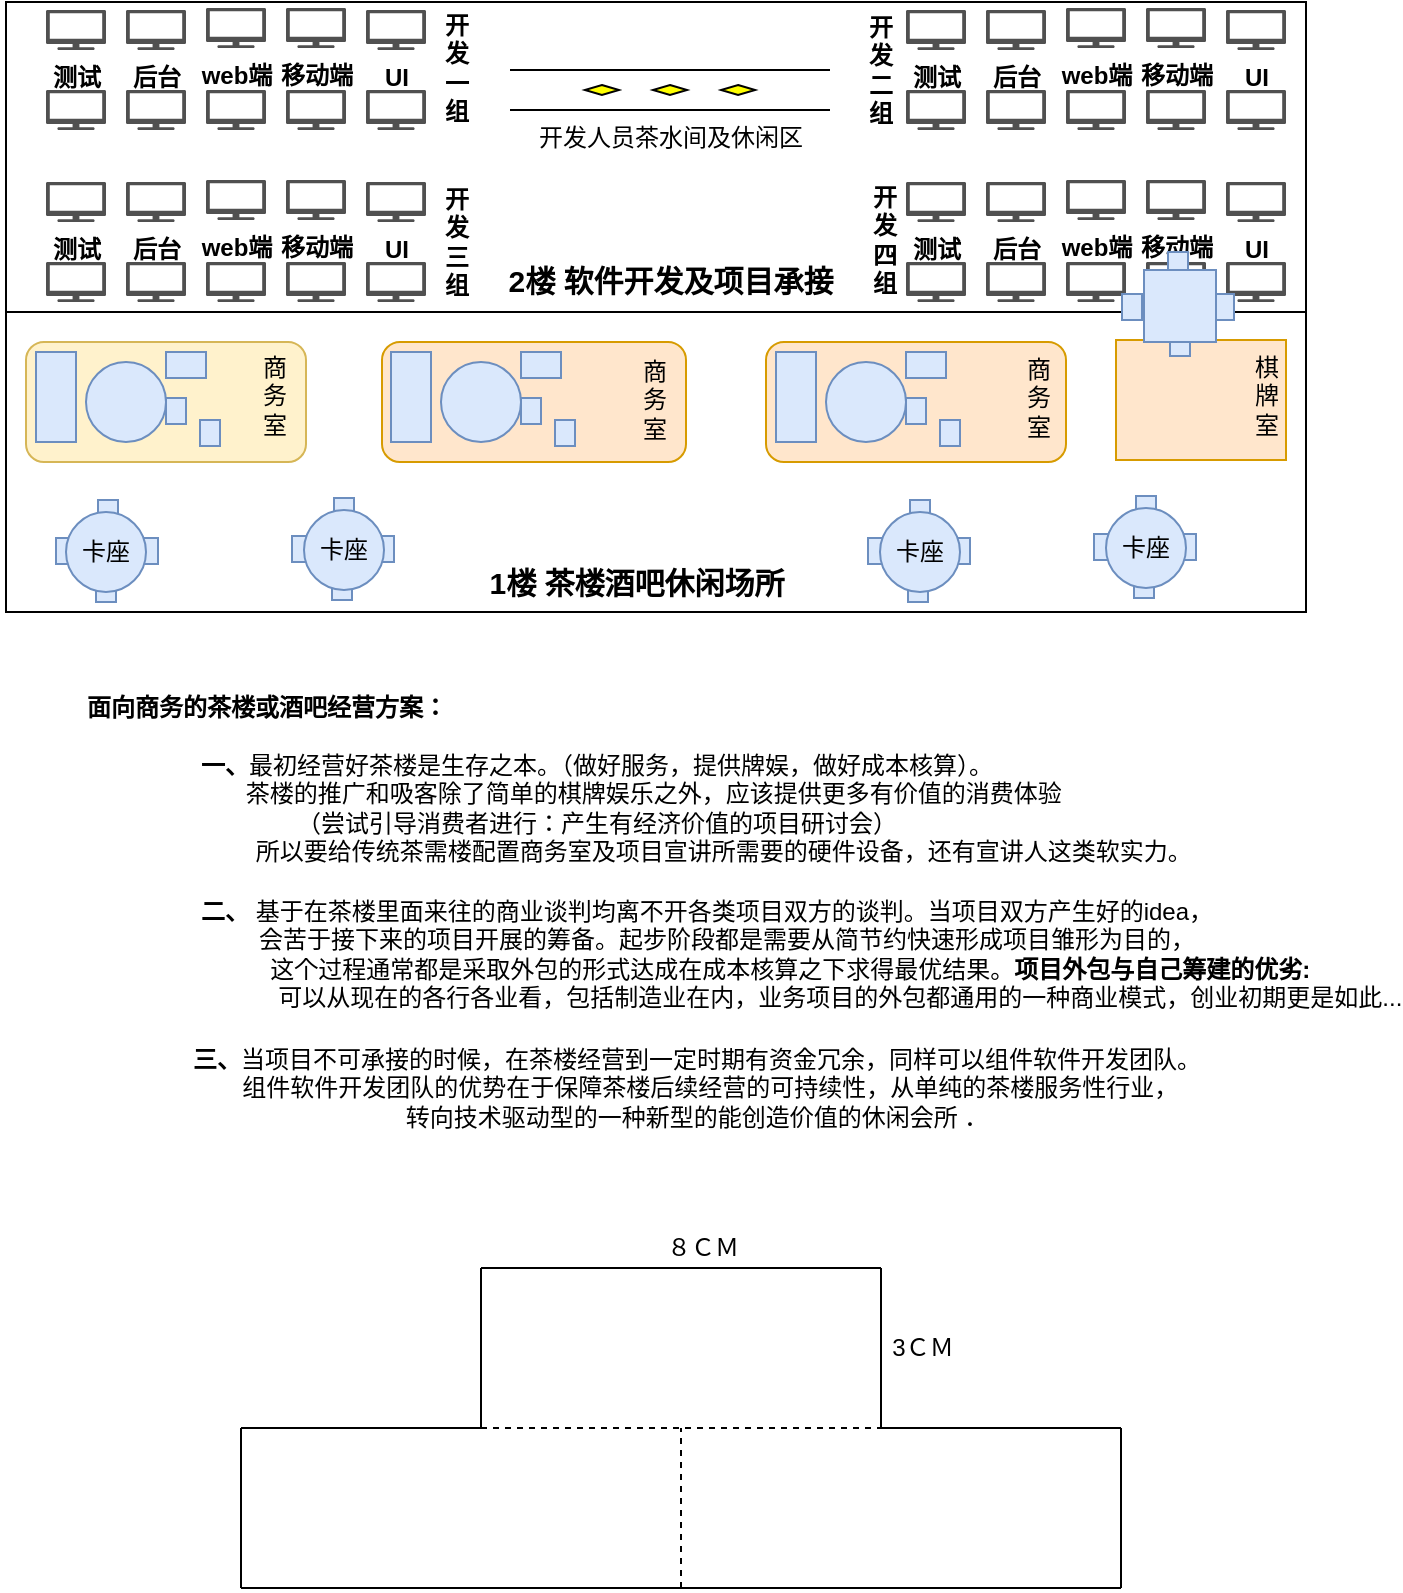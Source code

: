 <mxfile version="12.3.8" type="github" pages="1">
  <diagram id="BdT-KMvt7vkJmKzZMGRt" name="Page-1">
    <mxGraphModel dx="782" dy="501" grid="1" gridSize="10" guides="1" tooltips="1" connect="1" arrows="1" fold="1" page="1" pageScale="1" pageWidth="827" pageHeight="1169" math="0" shadow="0">
      <root>
        <mxCell id="0"/>
        <mxCell id="1" parent="0"/>
        <mxCell id="h4Tk04VMiY0GWhx75XCe-164" value="&lt;b&gt;一、&lt;/b&gt;最初经营好茶楼是生存之本。（做好服务，提供牌娱，做好成本核算）。&lt;br&gt;&amp;nbsp; &amp;nbsp; &amp;nbsp; &amp;nbsp; &amp;nbsp; &amp;nbsp; &amp;nbsp; &amp;nbsp; &amp;nbsp;茶楼的推广和吸客除了简单的棋牌娱乐之外，应该提供更多有价值的消费体验&lt;br&gt;（尝试引导消费者进行：产生有经济价值的项目研讨会）&lt;br&gt;&amp;nbsp; &amp;nbsp; &amp;nbsp; &amp;nbsp; &amp;nbsp; &amp;nbsp; &amp;nbsp; &amp;nbsp; &amp;nbsp; &amp;nbsp; &amp;nbsp; &amp;nbsp; &amp;nbsp; &amp;nbsp; &amp;nbsp; &amp;nbsp; &amp;nbsp; &amp;nbsp; &amp;nbsp; 所以要给传统茶需楼配置商务室及项目宣讲所需要的硬件设备，还有宣讲人这类软实力。" style="text;html=1;align=center;verticalAlign=middle;resizable=0;points=[];;autosize=1;" parent="1" vertex="1">
          <mxGeometry x="50" y="450" width="590" height="60" as="geometry"/>
        </mxCell>
        <mxCell id="h4Tk04VMiY0GWhx75XCe-165" value="&lt;b&gt;面向商务的茶楼或酒吧经营方案：&lt;/b&gt;" style="text;html=1;align=center;verticalAlign=middle;resizable=0;points=[];;autosize=1;" parent="1" vertex="1">
          <mxGeometry x="80" y="420" width="200" height="20" as="geometry"/>
        </mxCell>
        <mxCell id="h4Tk04VMiY0GWhx75XCe-166" value="&lt;b&gt;三、&lt;/b&gt;当项目不可承接的时候，在茶楼经营到一定时期有资金冗余，同样可以组件软件开发团队。&lt;br&gt;&amp;nbsp; &amp;nbsp; 组件软件开发团队的优势在于保障茶楼后续经营的可持续性，从单纯的茶楼服务性行业，&lt;br&gt;转向技术驱动型的一种新型的能创造价值的休闲会所 ．" style="text;html=1;align=center;verticalAlign=middle;resizable=0;points=[];;autosize=1;" parent="1" vertex="1">
          <mxGeometry x="135" y="595" width="520" height="50" as="geometry"/>
        </mxCell>
        <mxCell id="h4Tk04VMiY0GWhx75XCe-167" value="" style="group" parent="1" vertex="1" connectable="0">
          <mxGeometry x="50" y="77" width="675" height="305" as="geometry"/>
        </mxCell>
        <mxCell id="h4Tk04VMiY0GWhx75XCe-3" value="" style="rounded=0;whiteSpace=wrap;html=1;" parent="h4Tk04VMiY0GWhx75XCe-167" vertex="1">
          <mxGeometry width="650" height="160" as="geometry"/>
        </mxCell>
        <mxCell id="h4Tk04VMiY0GWhx75XCe-4" value="&lt;span style=&quot;color: rgba(0 , 0 , 0 , 0) ; font-family: monospace ; font-size: 0px&quot;&gt;%3CmxGraphModel%3E%3Croot%3E%3CmxCell%20id%3D%220%22%2F%3E%3CmxCell%20id%3D%221%22%20parent%3D%220%22%2F%3E%3CmxCell%20id%3D%222%22%20value%3D%22%22%20style%3D%22rounded%3D0%3BwhiteSpace%3Dwrap%3Bhtml%3D1%3B%22%20vertex%3D%221%22%20parent%3D%221%22%3E%3CmxGeometry%20x%3D%2275%22%20y%3D%22195%22%20width%3D%2220%22%20height%3D%2245%22%20as%3D%22geometry%22%2F%3E%3C%2FmxCell%3E%3C%2Froot%3E%3C%2FmxGraphModel%3E&lt;/span&gt;" style="rounded=0;whiteSpace=wrap;html=1;" parent="h4Tk04VMiY0GWhx75XCe-167" vertex="1">
          <mxGeometry y="155" width="650" height="150" as="geometry"/>
        </mxCell>
        <mxCell id="h4Tk04VMiY0GWhx75XCe-5" value="&lt;b&gt;1楼 茶楼酒吧休闲场所&lt;/b&gt;" style="text;html=1;align=center;verticalAlign=middle;resizable=0;points=[];;autosize=1;fontSize=15;" parent="h4Tk04VMiY0GWhx75XCe-167" vertex="1">
          <mxGeometry x="235" y="280" width="160" height="20" as="geometry"/>
        </mxCell>
        <mxCell id="h4Tk04VMiY0GWhx75XCe-6" value="&lt;font style=&quot;font-size: 15px&quot;&gt;&lt;b&gt;2楼 软件开发及项目承接&lt;/b&gt;&lt;/font&gt;" style="text;html=1;align=center;verticalAlign=middle;resizable=0;points=[];;autosize=1;" parent="h4Tk04VMiY0GWhx75XCe-167" vertex="1">
          <mxGeometry x="242" y="129" width="180" height="20" as="geometry"/>
        </mxCell>
        <mxCell id="h4Tk04VMiY0GWhx75XCe-17" value="&lt;b&gt;测试&lt;/b&gt;" style="pointerEvents=1;shadow=0;dashed=0;html=1;strokeColor=none;fillColor=#505050;labelPosition=center;verticalLabelPosition=bottom;verticalAlign=top;outlineConnect=0;align=center;shape=mxgraph.office.devices.tv;" parent="h4Tk04VMiY0GWhx75XCe-167" vertex="1">
          <mxGeometry x="20" y="90" width="30" height="20" as="geometry"/>
        </mxCell>
        <mxCell id="h4Tk04VMiY0GWhx75XCe-18" value="&lt;b&gt;后台&lt;/b&gt;" style="pointerEvents=1;shadow=0;dashed=0;html=1;strokeColor=none;fillColor=#505050;labelPosition=center;verticalLabelPosition=bottom;verticalAlign=top;outlineConnect=0;align=center;shape=mxgraph.office.devices.tv;" parent="h4Tk04VMiY0GWhx75XCe-167" vertex="1">
          <mxGeometry x="60" y="90" width="30" height="20" as="geometry"/>
        </mxCell>
        <mxCell id="h4Tk04VMiY0GWhx75XCe-19" value="&lt;b&gt;web端&lt;/b&gt;" style="pointerEvents=1;shadow=0;dashed=0;html=1;strokeColor=none;fillColor=#505050;labelPosition=center;verticalLabelPosition=bottom;verticalAlign=top;outlineConnect=0;align=center;shape=mxgraph.office.devices.tv;" parent="h4Tk04VMiY0GWhx75XCe-167" vertex="1">
          <mxGeometry x="100" y="89" width="30" height="20" as="geometry"/>
        </mxCell>
        <mxCell id="h4Tk04VMiY0GWhx75XCe-20" value="&lt;b&gt;移动端&lt;/b&gt;" style="pointerEvents=1;shadow=0;dashed=0;html=1;strokeColor=none;fillColor=#505050;labelPosition=center;verticalLabelPosition=bottom;verticalAlign=top;outlineConnect=0;align=center;shape=mxgraph.office.devices.tv;" parent="h4Tk04VMiY0GWhx75XCe-167" vertex="1">
          <mxGeometry x="140" y="89" width="30" height="20" as="geometry"/>
        </mxCell>
        <mxCell id="h4Tk04VMiY0GWhx75XCe-21" value="" style="pointerEvents=1;shadow=0;dashed=0;html=1;strokeColor=none;fillColor=#505050;labelPosition=center;verticalLabelPosition=bottom;verticalAlign=top;outlineConnect=0;align=center;shape=mxgraph.office.devices.tv;" parent="h4Tk04VMiY0GWhx75XCe-167" vertex="1">
          <mxGeometry x="60" y="130" width="30" height="20" as="geometry"/>
        </mxCell>
        <mxCell id="h4Tk04VMiY0GWhx75XCe-22" value="&lt;b&gt;UI&lt;/b&gt;" style="pointerEvents=1;shadow=0;dashed=0;html=1;strokeColor=none;fillColor=#505050;labelPosition=center;verticalLabelPosition=bottom;verticalAlign=top;outlineConnect=0;align=center;shape=mxgraph.office.devices.tv;" parent="h4Tk04VMiY0GWhx75XCe-167" vertex="1">
          <mxGeometry x="180" y="90" width="30" height="20" as="geometry"/>
        </mxCell>
        <mxCell id="h4Tk04VMiY0GWhx75XCe-23" value="" style="pointerEvents=1;shadow=0;dashed=0;html=1;strokeColor=none;fillColor=#505050;labelPosition=center;verticalLabelPosition=bottom;verticalAlign=top;outlineConnect=0;align=center;shape=mxgraph.office.devices.tv;" parent="h4Tk04VMiY0GWhx75XCe-167" vertex="1">
          <mxGeometry x="180" y="130" width="30" height="20" as="geometry"/>
        </mxCell>
        <mxCell id="h4Tk04VMiY0GWhx75XCe-24" value="" style="pointerEvents=1;shadow=0;dashed=0;html=1;strokeColor=none;fillColor=#505050;labelPosition=center;verticalLabelPosition=bottom;verticalAlign=top;outlineConnect=0;align=center;shape=mxgraph.office.devices.tv;" parent="h4Tk04VMiY0GWhx75XCe-167" vertex="1">
          <mxGeometry x="140" y="130" width="30" height="20" as="geometry"/>
        </mxCell>
        <mxCell id="h4Tk04VMiY0GWhx75XCe-25" value="" style="pointerEvents=1;shadow=0;dashed=0;html=1;strokeColor=none;fillColor=#505050;labelPosition=center;verticalLabelPosition=bottom;verticalAlign=top;outlineConnect=0;align=center;shape=mxgraph.office.devices.tv;" parent="h4Tk04VMiY0GWhx75XCe-167" vertex="1">
          <mxGeometry x="100" y="130" width="30" height="20" as="geometry"/>
        </mxCell>
        <mxCell id="h4Tk04VMiY0GWhx75XCe-26" value="" style="pointerEvents=1;shadow=0;dashed=0;html=1;strokeColor=none;fillColor=#505050;labelPosition=center;verticalLabelPosition=bottom;verticalAlign=top;outlineConnect=0;align=center;shape=mxgraph.office.devices.tv;" parent="h4Tk04VMiY0GWhx75XCe-167" vertex="1">
          <mxGeometry x="20" y="130" width="30" height="20" as="geometry"/>
        </mxCell>
        <mxCell id="h4Tk04VMiY0GWhx75XCe-47" value="开发人员茶水间及休闲区" style="verticalLabelPosition=bottom;verticalAlign=top;html=1;shape=mxgraph.flowchart.parallel_mode;pointerEvents=1" parent="h4Tk04VMiY0GWhx75XCe-167" vertex="1">
          <mxGeometry x="252" y="34" width="160" height="20" as="geometry"/>
        </mxCell>
        <mxCell id="h4Tk04VMiY0GWhx75XCe-49" value="" style="rounded=1;whiteSpace=wrap;html=1;fillColor=#fff2cc;strokeColor=#d6b656;" parent="h4Tk04VMiY0GWhx75XCe-167" vertex="1">
          <mxGeometry x="10" y="170" width="140" height="60" as="geometry"/>
        </mxCell>
        <mxCell id="h4Tk04VMiY0GWhx75XCe-50" value="" style="ellipse;whiteSpace=wrap;html=1;aspect=fixed;fillColor=#dae8fc;strokeColor=#6c8ebf;" parent="h4Tk04VMiY0GWhx75XCe-167" vertex="1">
          <mxGeometry x="40" y="180" width="40" height="40" as="geometry"/>
        </mxCell>
        <mxCell id="h4Tk04VMiY0GWhx75XCe-51" value="" style="rounded=0;whiteSpace=wrap;html=1;fillColor=#DAE8FC;strokeColor=#6c8ebf;" parent="h4Tk04VMiY0GWhx75XCe-167" vertex="1">
          <mxGeometry x="15" y="175" width="20" height="45" as="geometry"/>
        </mxCell>
        <mxCell id="h4Tk04VMiY0GWhx75XCe-62" value="" style="rounded=0;whiteSpace=wrap;html=1;fillColor=#DAE8FC;strokeColor=#6c8ebf;" parent="h4Tk04VMiY0GWhx75XCe-167" vertex="1">
          <mxGeometry x="80" y="175" width="20" height="13" as="geometry"/>
        </mxCell>
        <mxCell id="h4Tk04VMiY0GWhx75XCe-65" value="" style="rounded=0;whiteSpace=wrap;html=1;fillColor=#dae8fc;strokeColor=#6c8ebf;" parent="h4Tk04VMiY0GWhx75XCe-167" vertex="1">
          <mxGeometry x="80" y="198" width="10" height="13" as="geometry"/>
        </mxCell>
        <mxCell id="h4Tk04VMiY0GWhx75XCe-66" value="" style="rounded=0;whiteSpace=wrap;html=1;fillColor=#dae8fc;strokeColor=#6c8ebf;" parent="h4Tk04VMiY0GWhx75XCe-167" vertex="1">
          <mxGeometry x="97" y="209" width="10" height="13" as="geometry"/>
        </mxCell>
        <mxCell id="h4Tk04VMiY0GWhx75XCe-67" value="" style="rounded=1;whiteSpace=wrap;html=1;fillColor=#ffe6cc;strokeColor=#d79b00;" parent="h4Tk04VMiY0GWhx75XCe-167" vertex="1">
          <mxGeometry x="188" y="170" width="152" height="60" as="geometry"/>
        </mxCell>
        <mxCell id="h4Tk04VMiY0GWhx75XCe-68" value="" style="ellipse;whiteSpace=wrap;html=1;aspect=fixed;fillColor=#dae8fc;strokeColor=#6c8ebf;" parent="h4Tk04VMiY0GWhx75XCe-167" vertex="1">
          <mxGeometry x="217.5" y="180" width="40" height="40" as="geometry"/>
        </mxCell>
        <mxCell id="h4Tk04VMiY0GWhx75XCe-69" value="" style="rounded=0;whiteSpace=wrap;html=1;fillColor=#dae8fc;strokeColor=#6c8ebf;" parent="h4Tk04VMiY0GWhx75XCe-167" vertex="1">
          <mxGeometry x="192.5" y="175" width="20" height="45" as="geometry"/>
        </mxCell>
        <mxCell id="h4Tk04VMiY0GWhx75XCe-70" value="" style="rounded=0;whiteSpace=wrap;html=1;fillColor=#dae8fc;strokeColor=#6c8ebf;" parent="h4Tk04VMiY0GWhx75XCe-167" vertex="1">
          <mxGeometry x="257.5" y="175" width="20" height="13" as="geometry"/>
        </mxCell>
        <mxCell id="h4Tk04VMiY0GWhx75XCe-71" value="" style="rounded=0;whiteSpace=wrap;html=1;fillColor=#dae8fc;strokeColor=#6c8ebf;" parent="h4Tk04VMiY0GWhx75XCe-167" vertex="1">
          <mxGeometry x="257.5" y="198" width="10" height="13" as="geometry"/>
        </mxCell>
        <mxCell id="h4Tk04VMiY0GWhx75XCe-72" value="" style="rounded=0;whiteSpace=wrap;html=1;fillColor=#dae8fc;strokeColor=#6c8ebf;" parent="h4Tk04VMiY0GWhx75XCe-167" vertex="1">
          <mxGeometry x="274.5" y="209" width="10" height="13" as="geometry"/>
        </mxCell>
        <mxCell id="h4Tk04VMiY0GWhx75XCe-73" value="" style="rounded=1;whiteSpace=wrap;html=1;fillColor=#ffe6cc;strokeColor=#d79b00;" parent="h4Tk04VMiY0GWhx75XCe-167" vertex="1">
          <mxGeometry x="380" y="170" width="150" height="60" as="geometry"/>
        </mxCell>
        <mxCell id="h4Tk04VMiY0GWhx75XCe-74" value="" style="ellipse;whiteSpace=wrap;html=1;aspect=fixed;fillColor=#dae8fc;strokeColor=#6c8ebf;" parent="h4Tk04VMiY0GWhx75XCe-167" vertex="1">
          <mxGeometry x="410" y="180" width="40" height="40" as="geometry"/>
        </mxCell>
        <mxCell id="h4Tk04VMiY0GWhx75XCe-75" value="" style="rounded=0;whiteSpace=wrap;html=1;fillColor=#dae8fc;strokeColor=#6c8ebf;" parent="h4Tk04VMiY0GWhx75XCe-167" vertex="1">
          <mxGeometry x="385" y="175" width="20" height="45" as="geometry"/>
        </mxCell>
        <mxCell id="h4Tk04VMiY0GWhx75XCe-76" value="" style="rounded=0;whiteSpace=wrap;html=1;fillColor=#dae8fc;strokeColor=#6c8ebf;" parent="h4Tk04VMiY0GWhx75XCe-167" vertex="1">
          <mxGeometry x="450" y="175" width="20" height="13" as="geometry"/>
        </mxCell>
        <mxCell id="h4Tk04VMiY0GWhx75XCe-77" value="" style="rounded=0;whiteSpace=wrap;html=1;fillColor=#dae8fc;strokeColor=#6c8ebf;" parent="h4Tk04VMiY0GWhx75XCe-167" vertex="1">
          <mxGeometry x="450" y="198" width="10" height="13" as="geometry"/>
        </mxCell>
        <mxCell id="h4Tk04VMiY0GWhx75XCe-78" value="" style="rounded=0;whiteSpace=wrap;html=1;fillColor=#dae8fc;strokeColor=#6c8ebf;" parent="h4Tk04VMiY0GWhx75XCe-167" vertex="1">
          <mxGeometry x="467" y="209" width="10" height="13" as="geometry"/>
        </mxCell>
        <mxCell id="h4Tk04VMiY0GWhx75XCe-89" value="" style="rounded=0;whiteSpace=wrap;html=1;fillColor=#dae8fc;strokeColor=#6c8ebf;" parent="h4Tk04VMiY0GWhx75XCe-167" vertex="1">
          <mxGeometry x="66" y="268" width="10" height="13" as="geometry"/>
        </mxCell>
        <mxCell id="h4Tk04VMiY0GWhx75XCe-90" value="" style="rounded=0;whiteSpace=wrap;html=1;fillColor=#dae8fc;strokeColor=#6c8ebf;" parent="h4Tk04VMiY0GWhx75XCe-167" vertex="1">
          <mxGeometry x="25" y="268" width="10" height="13" as="geometry"/>
        </mxCell>
        <mxCell id="h4Tk04VMiY0GWhx75XCe-91" value="" style="rounded=0;whiteSpace=wrap;html=1;fillColor=#dae8fc;strokeColor=#6c8ebf;" parent="h4Tk04VMiY0GWhx75XCe-167" vertex="1">
          <mxGeometry x="45" y="290" width="10" height="10" as="geometry"/>
        </mxCell>
        <mxCell id="h4Tk04VMiY0GWhx75XCe-94" value="" style="rounded=0;whiteSpace=wrap;html=1;fillColor=#dae8fc;strokeColor=#6c8ebf;" parent="h4Tk04VMiY0GWhx75XCe-167" vertex="1">
          <mxGeometry x="46" y="249" width="10" height="10" as="geometry"/>
        </mxCell>
        <mxCell id="h4Tk04VMiY0GWhx75XCe-96" value="" style="rounded=0;whiteSpace=wrap;html=1;fillColor=#dae8fc;strokeColor=#6c8ebf;" parent="h4Tk04VMiY0GWhx75XCe-167" vertex="1">
          <mxGeometry x="184" y="267" width="10" height="13" as="geometry"/>
        </mxCell>
        <mxCell id="h4Tk04VMiY0GWhx75XCe-97" value="" style="rounded=0;whiteSpace=wrap;html=1;fillColor=#dae8fc;strokeColor=#6c8ebf;" parent="h4Tk04VMiY0GWhx75XCe-167" vertex="1">
          <mxGeometry x="143" y="267" width="10" height="13" as="geometry"/>
        </mxCell>
        <mxCell id="h4Tk04VMiY0GWhx75XCe-98" value="" style="rounded=0;whiteSpace=wrap;html=1;fillColor=#dae8fc;strokeColor=#6c8ebf;" parent="h4Tk04VMiY0GWhx75XCe-167" vertex="1">
          <mxGeometry x="163" y="289" width="10" height="10" as="geometry"/>
        </mxCell>
        <mxCell id="h4Tk04VMiY0GWhx75XCe-99" value="" style="rounded=0;whiteSpace=wrap;html=1;fillColor=#dae8fc;strokeColor=#6c8ebf;" parent="h4Tk04VMiY0GWhx75XCe-167" vertex="1">
          <mxGeometry x="164" y="248" width="10" height="10" as="geometry"/>
        </mxCell>
        <mxCell id="h4Tk04VMiY0GWhx75XCe-100" value="卡座" style="ellipse;whiteSpace=wrap;html=1;aspect=fixed;fillColor=#dae8fc;strokeColor=#6c8ebf;" parent="h4Tk04VMiY0GWhx75XCe-167" vertex="1">
          <mxGeometry x="149" y="254" width="40" height="40" as="geometry"/>
        </mxCell>
        <mxCell id="h4Tk04VMiY0GWhx75XCe-88" value="卡座" style="ellipse;whiteSpace=wrap;html=1;aspect=fixed;fillColor=#dae8fc;strokeColor=#6c8ebf;" parent="h4Tk04VMiY0GWhx75XCe-167" vertex="1">
          <mxGeometry x="30" y="255" width="40" height="40" as="geometry"/>
        </mxCell>
        <mxCell id="h4Tk04VMiY0GWhx75XCe-101" value="" style="rounded=0;whiteSpace=wrap;html=1;fillColor=#dae8fc;strokeColor=#6c8ebf;" parent="h4Tk04VMiY0GWhx75XCe-167" vertex="1">
          <mxGeometry x="472" y="268" width="10" height="13" as="geometry"/>
        </mxCell>
        <mxCell id="h4Tk04VMiY0GWhx75XCe-102" value="" style="rounded=0;whiteSpace=wrap;html=1;fillColor=#dae8fc;strokeColor=#6c8ebf;" parent="h4Tk04VMiY0GWhx75XCe-167" vertex="1">
          <mxGeometry x="431" y="268" width="10" height="13" as="geometry"/>
        </mxCell>
        <mxCell id="h4Tk04VMiY0GWhx75XCe-103" value="" style="rounded=0;whiteSpace=wrap;html=1;fillColor=#dae8fc;strokeColor=#6c8ebf;" parent="h4Tk04VMiY0GWhx75XCe-167" vertex="1">
          <mxGeometry x="451" y="290" width="10" height="10" as="geometry"/>
        </mxCell>
        <mxCell id="h4Tk04VMiY0GWhx75XCe-104" value="" style="rounded=0;whiteSpace=wrap;html=1;fillColor=#dae8fc;strokeColor=#6c8ebf;" parent="h4Tk04VMiY0GWhx75XCe-167" vertex="1">
          <mxGeometry x="452" y="249" width="10" height="10" as="geometry"/>
        </mxCell>
        <mxCell id="h4Tk04VMiY0GWhx75XCe-105" value="卡座" style="ellipse;whiteSpace=wrap;html=1;aspect=fixed;fillColor=#dae8fc;strokeColor=#6c8ebf;" parent="h4Tk04VMiY0GWhx75XCe-167" vertex="1">
          <mxGeometry x="437" y="255" width="40" height="40" as="geometry"/>
        </mxCell>
        <mxCell id="h4Tk04VMiY0GWhx75XCe-111" value="" style="rounded=0;whiteSpace=wrap;html=1;fillColor=#dae8fc;strokeColor=#6c8ebf;" parent="h4Tk04VMiY0GWhx75XCe-167" vertex="1">
          <mxGeometry x="585" y="266" width="10" height="13" as="geometry"/>
        </mxCell>
        <mxCell id="h4Tk04VMiY0GWhx75XCe-112" value="" style="rounded=0;whiteSpace=wrap;html=1;fillColor=#dae8fc;strokeColor=#6c8ebf;" parent="h4Tk04VMiY0GWhx75XCe-167" vertex="1">
          <mxGeometry x="544" y="266" width="10" height="13" as="geometry"/>
        </mxCell>
        <mxCell id="h4Tk04VMiY0GWhx75XCe-113" value="" style="rounded=0;whiteSpace=wrap;html=1;fillColor=#dae8fc;strokeColor=#6c8ebf;" parent="h4Tk04VMiY0GWhx75XCe-167" vertex="1">
          <mxGeometry x="564" y="288" width="10" height="10" as="geometry"/>
        </mxCell>
        <mxCell id="h4Tk04VMiY0GWhx75XCe-114" value="" style="rounded=0;whiteSpace=wrap;html=1;fillColor=#dae8fc;strokeColor=#6c8ebf;" parent="h4Tk04VMiY0GWhx75XCe-167" vertex="1">
          <mxGeometry x="565" y="247" width="10" height="10" as="geometry"/>
        </mxCell>
        <mxCell id="h4Tk04VMiY0GWhx75XCe-115" value="卡座" style="ellipse;whiteSpace=wrap;html=1;aspect=fixed;fillColor=#dae8fc;strokeColor=#6c8ebf;" parent="h4Tk04VMiY0GWhx75XCe-167" vertex="1">
          <mxGeometry x="550" y="253" width="40" height="40" as="geometry"/>
        </mxCell>
        <mxCell id="h4Tk04VMiY0GWhx75XCe-126" value="&lt;b&gt;测试&lt;/b&gt;" style="pointerEvents=1;shadow=0;dashed=0;html=1;strokeColor=none;fillColor=#505050;labelPosition=center;verticalLabelPosition=bottom;verticalAlign=top;outlineConnect=0;align=center;shape=mxgraph.office.devices.tv;" parent="h4Tk04VMiY0GWhx75XCe-167" vertex="1">
          <mxGeometry x="20" y="4" width="30" height="20" as="geometry"/>
        </mxCell>
        <mxCell id="h4Tk04VMiY0GWhx75XCe-127" value="&lt;b&gt;后台&lt;/b&gt;" style="pointerEvents=1;shadow=0;dashed=0;html=1;strokeColor=none;fillColor=#505050;labelPosition=center;verticalLabelPosition=bottom;verticalAlign=top;outlineConnect=0;align=center;shape=mxgraph.office.devices.tv;" parent="h4Tk04VMiY0GWhx75XCe-167" vertex="1">
          <mxGeometry x="60" y="4" width="30" height="20" as="geometry"/>
        </mxCell>
        <mxCell id="h4Tk04VMiY0GWhx75XCe-128" value="&lt;b&gt;web端&lt;/b&gt;" style="pointerEvents=1;shadow=0;dashed=0;html=1;strokeColor=none;fillColor=#505050;labelPosition=center;verticalLabelPosition=bottom;verticalAlign=top;outlineConnect=0;align=center;shape=mxgraph.office.devices.tv;" parent="h4Tk04VMiY0GWhx75XCe-167" vertex="1">
          <mxGeometry x="100" y="3" width="30" height="20" as="geometry"/>
        </mxCell>
        <mxCell id="h4Tk04VMiY0GWhx75XCe-129" value="&lt;b&gt;移动端&lt;/b&gt;" style="pointerEvents=1;shadow=0;dashed=0;html=1;strokeColor=none;fillColor=#505050;labelPosition=center;verticalLabelPosition=bottom;verticalAlign=top;outlineConnect=0;align=center;shape=mxgraph.office.devices.tv;" parent="h4Tk04VMiY0GWhx75XCe-167" vertex="1">
          <mxGeometry x="140" y="3" width="30" height="20" as="geometry"/>
        </mxCell>
        <mxCell id="h4Tk04VMiY0GWhx75XCe-130" value="" style="pointerEvents=1;shadow=0;dashed=0;html=1;strokeColor=none;fillColor=#505050;labelPosition=center;verticalLabelPosition=bottom;verticalAlign=top;outlineConnect=0;align=center;shape=mxgraph.office.devices.tv;" parent="h4Tk04VMiY0GWhx75XCe-167" vertex="1">
          <mxGeometry x="60" y="44" width="30" height="20" as="geometry"/>
        </mxCell>
        <mxCell id="h4Tk04VMiY0GWhx75XCe-131" value="&lt;b&gt;UI&lt;/b&gt;" style="pointerEvents=1;shadow=0;dashed=0;html=1;strokeColor=none;fillColor=#505050;labelPosition=center;verticalLabelPosition=bottom;verticalAlign=top;outlineConnect=0;align=center;shape=mxgraph.office.devices.tv;" parent="h4Tk04VMiY0GWhx75XCe-167" vertex="1">
          <mxGeometry x="180" y="4" width="30" height="20" as="geometry"/>
        </mxCell>
        <mxCell id="h4Tk04VMiY0GWhx75XCe-132" value="" style="pointerEvents=1;shadow=0;dashed=0;html=1;strokeColor=none;fillColor=#505050;labelPosition=center;verticalLabelPosition=bottom;verticalAlign=top;outlineConnect=0;align=center;shape=mxgraph.office.devices.tv;" parent="h4Tk04VMiY0GWhx75XCe-167" vertex="1">
          <mxGeometry x="180" y="44" width="30" height="20" as="geometry"/>
        </mxCell>
        <mxCell id="h4Tk04VMiY0GWhx75XCe-133" value="" style="pointerEvents=1;shadow=0;dashed=0;html=1;strokeColor=none;fillColor=#505050;labelPosition=center;verticalLabelPosition=bottom;verticalAlign=top;outlineConnect=0;align=center;shape=mxgraph.office.devices.tv;" parent="h4Tk04VMiY0GWhx75XCe-167" vertex="1">
          <mxGeometry x="140" y="44" width="30" height="20" as="geometry"/>
        </mxCell>
        <mxCell id="h4Tk04VMiY0GWhx75XCe-134" value="" style="pointerEvents=1;shadow=0;dashed=0;html=1;strokeColor=none;fillColor=#505050;labelPosition=center;verticalLabelPosition=bottom;verticalAlign=top;outlineConnect=0;align=center;shape=mxgraph.office.devices.tv;" parent="h4Tk04VMiY0GWhx75XCe-167" vertex="1">
          <mxGeometry x="100" y="44" width="30" height="20" as="geometry"/>
        </mxCell>
        <mxCell id="h4Tk04VMiY0GWhx75XCe-135" value="" style="pointerEvents=1;shadow=0;dashed=0;html=1;strokeColor=none;fillColor=#505050;labelPosition=center;verticalLabelPosition=bottom;verticalAlign=top;outlineConnect=0;align=center;shape=mxgraph.office.devices.tv;" parent="h4Tk04VMiY0GWhx75XCe-167" vertex="1">
          <mxGeometry x="20" y="44" width="30" height="20" as="geometry"/>
        </mxCell>
        <mxCell id="h4Tk04VMiY0GWhx75XCe-136" value="&lt;b&gt;测试&lt;/b&gt;" style="pointerEvents=1;shadow=0;dashed=0;html=1;strokeColor=none;fillColor=#505050;labelPosition=center;verticalLabelPosition=bottom;verticalAlign=top;outlineConnect=0;align=center;shape=mxgraph.office.devices.tv;" parent="h4Tk04VMiY0GWhx75XCe-167" vertex="1">
          <mxGeometry x="450" y="90" width="30" height="20" as="geometry"/>
        </mxCell>
        <mxCell id="h4Tk04VMiY0GWhx75XCe-137" value="&lt;b&gt;后台&lt;/b&gt;" style="pointerEvents=1;shadow=0;dashed=0;html=1;strokeColor=none;fillColor=#505050;labelPosition=center;verticalLabelPosition=bottom;verticalAlign=top;outlineConnect=0;align=center;shape=mxgraph.office.devices.tv;" parent="h4Tk04VMiY0GWhx75XCe-167" vertex="1">
          <mxGeometry x="490" y="90" width="30" height="20" as="geometry"/>
        </mxCell>
        <mxCell id="h4Tk04VMiY0GWhx75XCe-138" value="&lt;b&gt;web端&lt;/b&gt;" style="pointerEvents=1;shadow=0;dashed=0;html=1;strokeColor=none;fillColor=#505050;labelPosition=center;verticalLabelPosition=bottom;verticalAlign=top;outlineConnect=0;align=center;shape=mxgraph.office.devices.tv;" parent="h4Tk04VMiY0GWhx75XCe-167" vertex="1">
          <mxGeometry x="530" y="89" width="30" height="20" as="geometry"/>
        </mxCell>
        <mxCell id="h4Tk04VMiY0GWhx75XCe-139" value="&lt;b&gt;移动端&lt;/b&gt;" style="pointerEvents=1;shadow=0;dashed=0;html=1;strokeColor=none;fillColor=#505050;labelPosition=center;verticalLabelPosition=bottom;verticalAlign=top;outlineConnect=0;align=center;shape=mxgraph.office.devices.tv;" parent="h4Tk04VMiY0GWhx75XCe-167" vertex="1">
          <mxGeometry x="570" y="89" width="30" height="20" as="geometry"/>
        </mxCell>
        <mxCell id="h4Tk04VMiY0GWhx75XCe-140" value="" style="pointerEvents=1;shadow=0;dashed=0;html=1;strokeColor=none;fillColor=#505050;labelPosition=center;verticalLabelPosition=bottom;verticalAlign=top;outlineConnect=0;align=center;shape=mxgraph.office.devices.tv;" parent="h4Tk04VMiY0GWhx75XCe-167" vertex="1">
          <mxGeometry x="490" y="130" width="30" height="20" as="geometry"/>
        </mxCell>
        <mxCell id="h4Tk04VMiY0GWhx75XCe-141" value="&lt;b&gt;UI&lt;/b&gt;" style="pointerEvents=1;shadow=0;dashed=0;html=1;strokeColor=none;fillColor=#505050;labelPosition=center;verticalLabelPosition=bottom;verticalAlign=top;outlineConnect=0;align=center;shape=mxgraph.office.devices.tv;" parent="h4Tk04VMiY0GWhx75XCe-167" vertex="1">
          <mxGeometry x="610" y="90" width="30" height="20" as="geometry"/>
        </mxCell>
        <mxCell id="h4Tk04VMiY0GWhx75XCe-142" value="" style="pointerEvents=1;shadow=0;dashed=0;html=1;strokeColor=none;fillColor=#505050;labelPosition=center;verticalLabelPosition=bottom;verticalAlign=top;outlineConnect=0;align=center;shape=mxgraph.office.devices.tv;" parent="h4Tk04VMiY0GWhx75XCe-167" vertex="1">
          <mxGeometry x="610" y="130" width="30" height="20" as="geometry"/>
        </mxCell>
        <mxCell id="h4Tk04VMiY0GWhx75XCe-143" value="" style="pointerEvents=1;shadow=0;dashed=0;html=1;strokeColor=none;fillColor=#505050;labelPosition=center;verticalLabelPosition=bottom;verticalAlign=top;outlineConnect=0;align=center;shape=mxgraph.office.devices.tv;" parent="h4Tk04VMiY0GWhx75XCe-167" vertex="1">
          <mxGeometry x="570" y="130" width="30" height="20" as="geometry"/>
        </mxCell>
        <mxCell id="h4Tk04VMiY0GWhx75XCe-144" value="" style="pointerEvents=1;shadow=0;dashed=0;html=1;strokeColor=none;fillColor=#505050;labelPosition=center;verticalLabelPosition=bottom;verticalAlign=top;outlineConnect=0;align=center;shape=mxgraph.office.devices.tv;" parent="h4Tk04VMiY0GWhx75XCe-167" vertex="1">
          <mxGeometry x="530" y="130" width="30" height="20" as="geometry"/>
        </mxCell>
        <mxCell id="h4Tk04VMiY0GWhx75XCe-145" value="" style="pointerEvents=1;shadow=0;dashed=0;html=1;strokeColor=none;fillColor=#505050;labelPosition=center;verticalLabelPosition=bottom;verticalAlign=top;outlineConnect=0;align=center;shape=mxgraph.office.devices.tv;" parent="h4Tk04VMiY0GWhx75XCe-167" vertex="1">
          <mxGeometry x="450" y="130" width="30" height="20" as="geometry"/>
        </mxCell>
        <mxCell id="h4Tk04VMiY0GWhx75XCe-146" value="&lt;b&gt;测试&lt;/b&gt;" style="pointerEvents=1;shadow=0;dashed=0;html=1;strokeColor=none;fillColor=#505050;labelPosition=center;verticalLabelPosition=bottom;verticalAlign=top;outlineConnect=0;align=center;shape=mxgraph.office.devices.tv;" parent="h4Tk04VMiY0GWhx75XCe-167" vertex="1">
          <mxGeometry x="450" y="4" width="30" height="20" as="geometry"/>
        </mxCell>
        <mxCell id="h4Tk04VMiY0GWhx75XCe-147" value="&lt;b&gt;后台&lt;/b&gt;" style="pointerEvents=1;shadow=0;dashed=0;html=1;strokeColor=none;fillColor=#505050;labelPosition=center;verticalLabelPosition=bottom;verticalAlign=top;outlineConnect=0;align=center;shape=mxgraph.office.devices.tv;" parent="h4Tk04VMiY0GWhx75XCe-167" vertex="1">
          <mxGeometry x="490" y="4" width="30" height="20" as="geometry"/>
        </mxCell>
        <mxCell id="h4Tk04VMiY0GWhx75XCe-148" value="&lt;b&gt;web端&lt;/b&gt;" style="pointerEvents=1;shadow=0;dashed=0;html=1;strokeColor=none;fillColor=#505050;labelPosition=center;verticalLabelPosition=bottom;verticalAlign=top;outlineConnect=0;align=center;shape=mxgraph.office.devices.tv;" parent="h4Tk04VMiY0GWhx75XCe-167" vertex="1">
          <mxGeometry x="530" y="3" width="30" height="20" as="geometry"/>
        </mxCell>
        <mxCell id="h4Tk04VMiY0GWhx75XCe-149" value="&lt;b&gt;移动端&lt;/b&gt;" style="pointerEvents=1;shadow=0;dashed=0;html=1;strokeColor=none;fillColor=#505050;labelPosition=center;verticalLabelPosition=bottom;verticalAlign=top;outlineConnect=0;align=center;shape=mxgraph.office.devices.tv;" parent="h4Tk04VMiY0GWhx75XCe-167" vertex="1">
          <mxGeometry x="570" y="3" width="30" height="20" as="geometry"/>
        </mxCell>
        <mxCell id="h4Tk04VMiY0GWhx75XCe-150" value="" style="pointerEvents=1;shadow=0;dashed=0;html=1;strokeColor=none;fillColor=#505050;labelPosition=center;verticalLabelPosition=bottom;verticalAlign=top;outlineConnect=0;align=center;shape=mxgraph.office.devices.tv;" parent="h4Tk04VMiY0GWhx75XCe-167" vertex="1">
          <mxGeometry x="490" y="44" width="30" height="20" as="geometry"/>
        </mxCell>
        <mxCell id="h4Tk04VMiY0GWhx75XCe-151" value="&lt;b&gt;UI&lt;/b&gt;" style="pointerEvents=1;shadow=0;dashed=0;html=1;strokeColor=none;fillColor=#505050;labelPosition=center;verticalLabelPosition=bottom;verticalAlign=top;outlineConnect=0;align=center;shape=mxgraph.office.devices.tv;" parent="h4Tk04VMiY0GWhx75XCe-167" vertex="1">
          <mxGeometry x="610" y="4" width="30" height="20" as="geometry"/>
        </mxCell>
        <mxCell id="h4Tk04VMiY0GWhx75XCe-152" value="" style="pointerEvents=1;shadow=0;dashed=0;html=1;strokeColor=none;fillColor=#505050;labelPosition=center;verticalLabelPosition=bottom;verticalAlign=top;outlineConnect=0;align=center;shape=mxgraph.office.devices.tv;" parent="h4Tk04VMiY0GWhx75XCe-167" vertex="1">
          <mxGeometry x="610" y="44" width="30" height="20" as="geometry"/>
        </mxCell>
        <mxCell id="h4Tk04VMiY0GWhx75XCe-153" value="" style="pointerEvents=1;shadow=0;dashed=0;html=1;strokeColor=none;fillColor=#505050;labelPosition=center;verticalLabelPosition=bottom;verticalAlign=top;outlineConnect=0;align=center;shape=mxgraph.office.devices.tv;" parent="h4Tk04VMiY0GWhx75XCe-167" vertex="1">
          <mxGeometry x="570" y="44" width="30" height="20" as="geometry"/>
        </mxCell>
        <mxCell id="h4Tk04VMiY0GWhx75XCe-154" value="" style="pointerEvents=1;shadow=0;dashed=0;html=1;strokeColor=none;fillColor=#505050;labelPosition=center;verticalLabelPosition=bottom;verticalAlign=top;outlineConnect=0;align=center;shape=mxgraph.office.devices.tv;" parent="h4Tk04VMiY0GWhx75XCe-167" vertex="1">
          <mxGeometry x="530" y="44" width="30" height="20" as="geometry"/>
        </mxCell>
        <mxCell id="h4Tk04VMiY0GWhx75XCe-155" value="" style="pointerEvents=1;shadow=0;dashed=0;html=1;strokeColor=none;fillColor=#505050;labelPosition=center;verticalLabelPosition=bottom;verticalAlign=top;outlineConnect=0;align=center;shape=mxgraph.office.devices.tv;" parent="h4Tk04VMiY0GWhx75XCe-167" vertex="1">
          <mxGeometry x="450" y="44" width="30" height="20" as="geometry"/>
        </mxCell>
        <mxCell id="h4Tk04VMiY0GWhx75XCe-156" value="&lt;b&gt;开&lt;br&gt;发&lt;br&gt;一&lt;br&gt;组&lt;/b&gt;" style="text;html=1;align=center;verticalAlign=middle;resizable=0;points=[];;autosize=1;" parent="h4Tk04VMiY0GWhx75XCe-167" vertex="1">
          <mxGeometry x="210" y="3" width="30" height="60" as="geometry"/>
        </mxCell>
        <mxCell id="h4Tk04VMiY0GWhx75XCe-157" value="&lt;b&gt;开&lt;br&gt;发&lt;br&gt;二&lt;br&gt;组&lt;/b&gt;" style="text;html=1;align=center;verticalAlign=middle;resizable=0;points=[];;autosize=1;" parent="h4Tk04VMiY0GWhx75XCe-167" vertex="1">
          <mxGeometry x="422" y="4" width="30" height="60" as="geometry"/>
        </mxCell>
        <mxCell id="h4Tk04VMiY0GWhx75XCe-158" value="&lt;b&gt;开&lt;br&gt;发&lt;br&gt;三&lt;br&gt;组&lt;/b&gt;" style="text;html=1;align=center;verticalAlign=middle;resizable=0;points=[];;autosize=1;" parent="h4Tk04VMiY0GWhx75XCe-167" vertex="1">
          <mxGeometry x="210" y="90" width="30" height="60" as="geometry"/>
        </mxCell>
        <mxCell id="h4Tk04VMiY0GWhx75XCe-159" value="&lt;b&gt;开&lt;br&gt;发&lt;br&gt;四&lt;br&gt;组&lt;/b&gt;" style="text;html=1;align=center;verticalAlign=middle;resizable=0;points=[];;autosize=1;" parent="h4Tk04VMiY0GWhx75XCe-167" vertex="1">
          <mxGeometry x="424" y="89" width="30" height="60" as="geometry"/>
        </mxCell>
        <mxCell id="h4Tk04VMiY0GWhx75XCe-160" value="商&lt;br&gt;务&lt;br&gt;室" style="text;html=1;align=center;verticalAlign=middle;resizable=0;points=[];;autosize=1;" parent="h4Tk04VMiY0GWhx75XCe-167" vertex="1">
          <mxGeometry x="119" y="172" width="30" height="50" as="geometry"/>
        </mxCell>
        <mxCell id="h4Tk04VMiY0GWhx75XCe-161" value="商&lt;br&gt;务&lt;br&gt;室" style="text;html=1;align=center;verticalAlign=middle;resizable=0;points=[];;autosize=1;" parent="h4Tk04VMiY0GWhx75XCe-167" vertex="1">
          <mxGeometry x="309" y="174" width="30" height="50" as="geometry"/>
        </mxCell>
        <mxCell id="h4Tk04VMiY0GWhx75XCe-162" value="商&lt;br&gt;务&lt;br&gt;室" style="text;html=1;align=center;verticalAlign=middle;resizable=0;points=[];;autosize=1;" parent="h4Tk04VMiY0GWhx75XCe-167" vertex="1">
          <mxGeometry x="501" y="173" width="30" height="50" as="geometry"/>
        </mxCell>
        <mxCell id="h4Tk04VMiY0GWhx75XCe-174" value="" style="rounded=0;whiteSpace=wrap;html=1;fillColor=#ffe6cc;strokeColor=#d79b00;" parent="h4Tk04VMiY0GWhx75XCe-167" vertex="1">
          <mxGeometry x="555" y="169" width="85" height="60" as="geometry"/>
        </mxCell>
        <mxCell id="h4Tk04VMiY0GWhx75XCe-180" value="棋&lt;br&gt;牌&lt;br&gt;室" style="text;html=1;align=center;verticalAlign=middle;resizable=0;points=[];;autosize=1;" parent="h4Tk04VMiY0GWhx75XCe-167" vertex="1">
          <mxGeometry x="615" y="172" width="30" height="50" as="geometry"/>
        </mxCell>
        <mxCell id="h4Tk04VMiY0GWhx75XCe-168" value="&lt;b&gt;二、&lt;/b&gt;&amp;nbsp;基于在茶楼里面来往的商业谈判均离不开各类项目双方的谈判。当项目双方产生好的idea，&lt;br&gt;&amp;nbsp; &amp;nbsp; &amp;nbsp; 会苦于接下来的项目开展的筹备。起步阶段都是需要从简节约快速形成项目雏形为目的，&lt;br&gt;&amp;nbsp; &amp;nbsp; &amp;nbsp; &amp;nbsp; &amp;nbsp; &amp;nbsp; &amp;nbsp; &amp;nbsp; &amp;nbsp; &amp;nbsp; &amp;nbsp; &amp;nbsp; &amp;nbsp;这个过程通常都是采取外包的形式达成在成本核算之下求得最优结果。&lt;b&gt;项目外包与自己筹建的优劣:&lt;/b&gt;&lt;br&gt;&amp;nbsp; &amp;nbsp; &amp;nbsp; &amp;nbsp; &amp;nbsp; &amp;nbsp; &amp;nbsp; &amp;nbsp; &amp;nbsp; &amp;nbsp; &amp;nbsp; &amp;nbsp; &amp;nbsp; &amp;nbsp; &amp;nbsp; &amp;nbsp; &amp;nbsp; &amp;nbsp; &amp;nbsp; &amp;nbsp; 可以从现在的各行各业看，包括制造业在内，业务项目的外包都通用的一种商业模式，创业初期更是如此..." style="text;html=1;align=center;verticalAlign=middle;resizable=0;points=[];;autosize=1;" parent="1" vertex="1">
          <mxGeometry x="55" y="522.5" width="690" height="60" as="geometry"/>
        </mxCell>
        <mxCell id="h4Tk04VMiY0GWhx75XCe-175" value="" style="rounded=0;whiteSpace=wrap;html=1;fillColor=#dae8fc;strokeColor=#6c8ebf;" parent="1" vertex="1">
          <mxGeometry x="654" y="223" width="10" height="13" as="geometry"/>
        </mxCell>
        <mxCell id="h4Tk04VMiY0GWhx75XCe-176" value="" style="rounded=0;whiteSpace=wrap;html=1;fillColor=#dae8fc;strokeColor=#6c8ebf;" parent="1" vertex="1">
          <mxGeometry x="608" y="223" width="10" height="13" as="geometry"/>
        </mxCell>
        <mxCell id="h4Tk04VMiY0GWhx75XCe-177" value="" style="rounded=0;whiteSpace=wrap;html=1;fillColor=#dae8fc;strokeColor=#6c8ebf;" parent="1" vertex="1">
          <mxGeometry x="632" y="244" width="10" height="10" as="geometry"/>
        </mxCell>
        <mxCell id="h4Tk04VMiY0GWhx75XCe-178" value="" style="rounded=0;whiteSpace=wrap;html=1;fillColor=#dae8fc;strokeColor=#6c8ebf;" parent="1" vertex="1">
          <mxGeometry x="631" y="202" width="10" height="10" as="geometry"/>
        </mxCell>
        <mxCell id="h4Tk04VMiY0GWhx75XCe-179" value="" style="whiteSpace=wrap;html=1;aspect=fixed;fillColor=#dae8fc;strokeColor=#6c8ebf;" parent="1" vertex="1">
          <mxGeometry x="619" y="211" width="36" height="36" as="geometry"/>
        </mxCell>
        <mxCell id="ut-XlQSdsxT5l0zDzYY2-39" value="" style="group" vertex="1" connectable="0" parent="1">
          <mxGeometry x="167.5" y="690" width="440" height="180" as="geometry"/>
        </mxCell>
        <mxCell id="ut-XlQSdsxT5l0zDzYY2-3" value="" style="endArrow=none;html=1;" edge="1" parent="ut-XlQSdsxT5l0zDzYY2-39">
          <mxGeometry width="50" height="50" relative="1" as="geometry">
            <mxPoint x="120" y="20" as="sourcePoint"/>
            <mxPoint x="320" y="20" as="targetPoint"/>
          </mxGeometry>
        </mxCell>
        <mxCell id="ut-XlQSdsxT5l0zDzYY2-4" value="" style="endArrow=none;html=1;" edge="1" parent="ut-XlQSdsxT5l0zDzYY2-39">
          <mxGeometry width="50" height="50" relative="1" as="geometry">
            <mxPoint x="320" y="100" as="sourcePoint"/>
            <mxPoint x="320" y="20" as="targetPoint"/>
          </mxGeometry>
        </mxCell>
        <mxCell id="ut-XlQSdsxT5l0zDzYY2-5" value="" style="endArrow=none;html=1;" edge="1" parent="ut-XlQSdsxT5l0zDzYY2-39">
          <mxGeometry width="50" height="50" relative="1" as="geometry">
            <mxPoint x="320" y="100" as="sourcePoint"/>
            <mxPoint x="440" y="100" as="targetPoint"/>
          </mxGeometry>
        </mxCell>
        <mxCell id="ut-XlQSdsxT5l0zDzYY2-6" value="" style="endArrow=none;html=1;" edge="1" parent="ut-XlQSdsxT5l0zDzYY2-39">
          <mxGeometry width="50" height="50" relative="1" as="geometry">
            <mxPoint x="440" y="180" as="sourcePoint"/>
            <mxPoint x="440" y="100" as="targetPoint"/>
          </mxGeometry>
        </mxCell>
        <mxCell id="ut-XlQSdsxT5l0zDzYY2-7" value="" style="endArrow=none;html=1;" edge="1" parent="ut-XlQSdsxT5l0zDzYY2-39">
          <mxGeometry width="50" height="50" relative="1" as="geometry">
            <mxPoint y="180" as="sourcePoint"/>
            <mxPoint x="440" y="180" as="targetPoint"/>
          </mxGeometry>
        </mxCell>
        <mxCell id="ut-XlQSdsxT5l0zDzYY2-8" value="" style="endArrow=none;html=1;" edge="1" parent="ut-XlQSdsxT5l0zDzYY2-39">
          <mxGeometry width="50" height="50" relative="1" as="geometry">
            <mxPoint x="120" y="100" as="sourcePoint"/>
            <mxPoint x="120" y="20" as="targetPoint"/>
          </mxGeometry>
        </mxCell>
        <mxCell id="ut-XlQSdsxT5l0zDzYY2-32" value="" style="endArrow=none;html=1;" edge="1" parent="ut-XlQSdsxT5l0zDzYY2-39">
          <mxGeometry width="50" height="50" relative="1" as="geometry">
            <mxPoint y="100" as="sourcePoint"/>
            <mxPoint x="120" y="100" as="targetPoint"/>
          </mxGeometry>
        </mxCell>
        <mxCell id="ut-XlQSdsxT5l0zDzYY2-33" value="" style="endArrow=none;html=1;" edge="1" parent="ut-XlQSdsxT5l0zDzYY2-39">
          <mxGeometry width="50" height="50" relative="1" as="geometry">
            <mxPoint y="100" as="sourcePoint"/>
            <mxPoint y="180" as="targetPoint"/>
          </mxGeometry>
        </mxCell>
        <mxCell id="ut-XlQSdsxT5l0zDzYY2-34" value="" style="endArrow=none;dashed=1;html=1;" edge="1" parent="ut-XlQSdsxT5l0zDzYY2-39">
          <mxGeometry width="50" height="50" relative="1" as="geometry">
            <mxPoint x="120" y="100" as="sourcePoint"/>
            <mxPoint x="320" y="100" as="targetPoint"/>
          </mxGeometry>
        </mxCell>
        <mxCell id="ut-XlQSdsxT5l0zDzYY2-35" value="" style="endArrow=none;dashed=1;html=1;" edge="1" parent="ut-XlQSdsxT5l0zDzYY2-39">
          <mxGeometry width="50" height="50" relative="1" as="geometry">
            <mxPoint x="220" y="180" as="sourcePoint"/>
            <mxPoint x="220" y="100" as="targetPoint"/>
          </mxGeometry>
        </mxCell>
        <mxCell id="ut-XlQSdsxT5l0zDzYY2-37" value="3ＣＭ" style="text;html=1;align=center;verticalAlign=middle;resizable=0;points=[];;autosize=1;" vertex="1" parent="ut-XlQSdsxT5l0zDzYY2-39">
          <mxGeometry x="315.5" y="50" width="50" height="20" as="geometry"/>
        </mxCell>
        <mxCell id="ut-XlQSdsxT5l0zDzYY2-38" value="８ＣＭ" style="text;html=1;align=center;verticalAlign=middle;resizable=0;points=[];;autosize=1;" vertex="1" parent="ut-XlQSdsxT5l0zDzYY2-39">
          <mxGeometry x="205" width="50" height="20" as="geometry"/>
        </mxCell>
      </root>
    </mxGraphModel>
  </diagram>
</mxfile>

